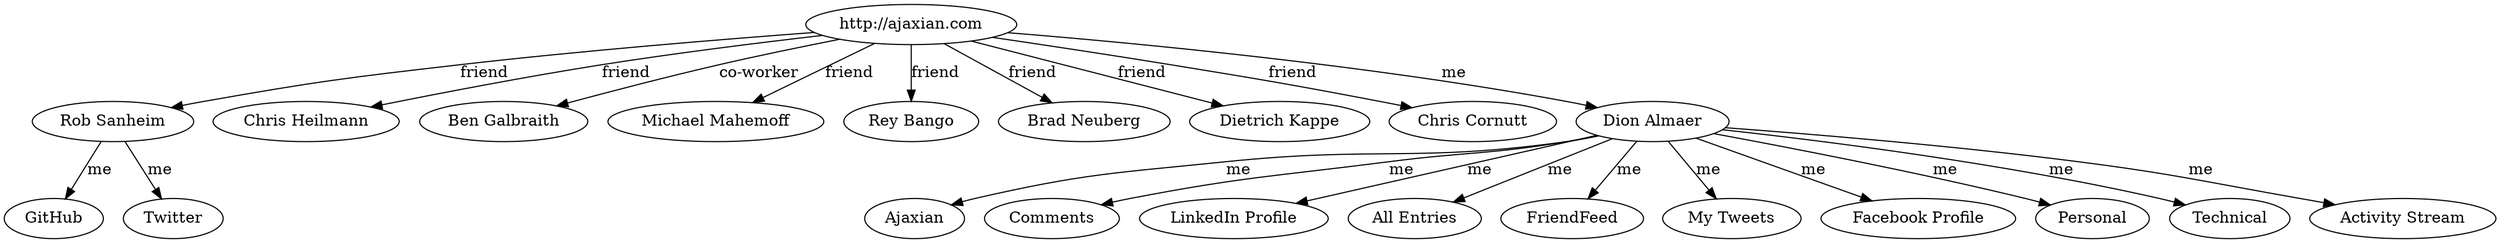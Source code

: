 strict digraph  {
	node [label="\N"];
	"http://ajaxian.com/"	 [label=Ajaxian];
	"http://www.robsanheim.com/"	 [label="Rob Sanheim"];
	"http://github.com/rsanheim"	 [label=GitHub];
	"http://www.robsanheim.com/" -> "http://github.com/rsanheim"	 [label=me];
	"http://twitter.com/rsanheim"	 [label=Twitter];
	"http://www.robsanheim.com/" -> "http://twitter.com/rsanheim"	 [label=me];
	"http://almaer.com/blog/comments/feed"	 [label=Comments];
	"http://www.linkedin.com/in/dalmaer"	 [label="LinkedIn Profile"];
	"http://wait-till-i.com/"	 [label="Chris Heilmann"];
	"http://weblogs.java.net/blog/javaben/"	 [label="Ben Galbraith"];
	"index.xml"	 [label="All Entries"];
	"http://softwareas.com/"	 [label="Michael Mahemoff"];
	"http://friendfeed.com/dion"	 [label=FriendFeed];
	"http://twitter.com/statuses/user_timeline/4216361.atom"	 [label="My Tweets"];
	"http://reybango.com/"	 [label="Rey Bango"];
	"http://profile.to/dion"	 [label="Facebook Profile"];
	"http://codinginparadise.org/about/"	 [label="Brad Neuberg"];
	"http://blogs.pathf.com/agileajax/"	 [label="Dietrich Kappe"];
	"http://blog.phpdeveloper.org/"	 [label="Chris Cornutt"];
	"http://www.almaer.com/blog/"	 [label="Dion Almaer"];
	"http://www.almaer.com/blog/" -> "index.xml"	 [label=me];
	"http://www.almaer.com/blog/" -> "http://friendfeed.com/dion"	 [label=me];
	"http://www.almaer.com/blog/" -> "http://ajaxian.com/"	 [label=me];
	"/blog/category/personal/feed"	 [label=Personal];
	"http://www.almaer.com/blog/" -> "/blog/category/personal/feed"	 [label=me];
	"http://www.almaer.com/blog/" -> "http://twitter.com/statuses/user_timeline/4216361.atom"	 [label=me];
	"http://www.almaer.com/blog/" -> "http://profile.to/dion"	 [label=me];
	"/blog/category/tech/feed"	 [label=Technical];
	"http://www.almaer.com/blog/" -> "/blog/category/tech/feed"	 [label=me];
	"http://www.almaer.com/blog/" -> "http://almaer.com/blog/comments/feed"	 [label=me];
	"http://www.google.com/reader/public/atom/user/13910122292257868277/label/dion"	 [label="Activity Stream"];
	"http://www.almaer.com/blog/" -> "http://www.google.com/reader/public/atom/user/13910122292257868277/label/dion"	 [label=me];
	"http://www.almaer.com/blog/" -> "http://www.linkedin.com/in/dalmaer"	 [label=me];
	"http://ajaxian.com" -> "http://blog.phpdeveloper.org/"	 [label=friend];
	"http://ajaxian.com" -> "http://www.almaer.com/blog/"	 [label=me];
	"http://ajaxian.com" -> "http://www.robsanheim.com/"	 [label=friend];
	"http://ajaxian.com" -> "http://softwareas.com/"	 [label=friend];
	"http://ajaxian.com" -> "http://reybango.com/"	 [label=friend];
	"http://ajaxian.com" -> "http://wait-till-i.com/"	 [label=friend];
	"http://ajaxian.com" -> "http://codinginparadise.org/about/"	 [label=friend];
	"http://ajaxian.com" -> "http://blogs.pathf.com/agileajax/"	 [label=friend];
	"http://ajaxian.com" -> "http://weblogs.java.net/blog/javaben/"	 [label="co-worker"];
}
